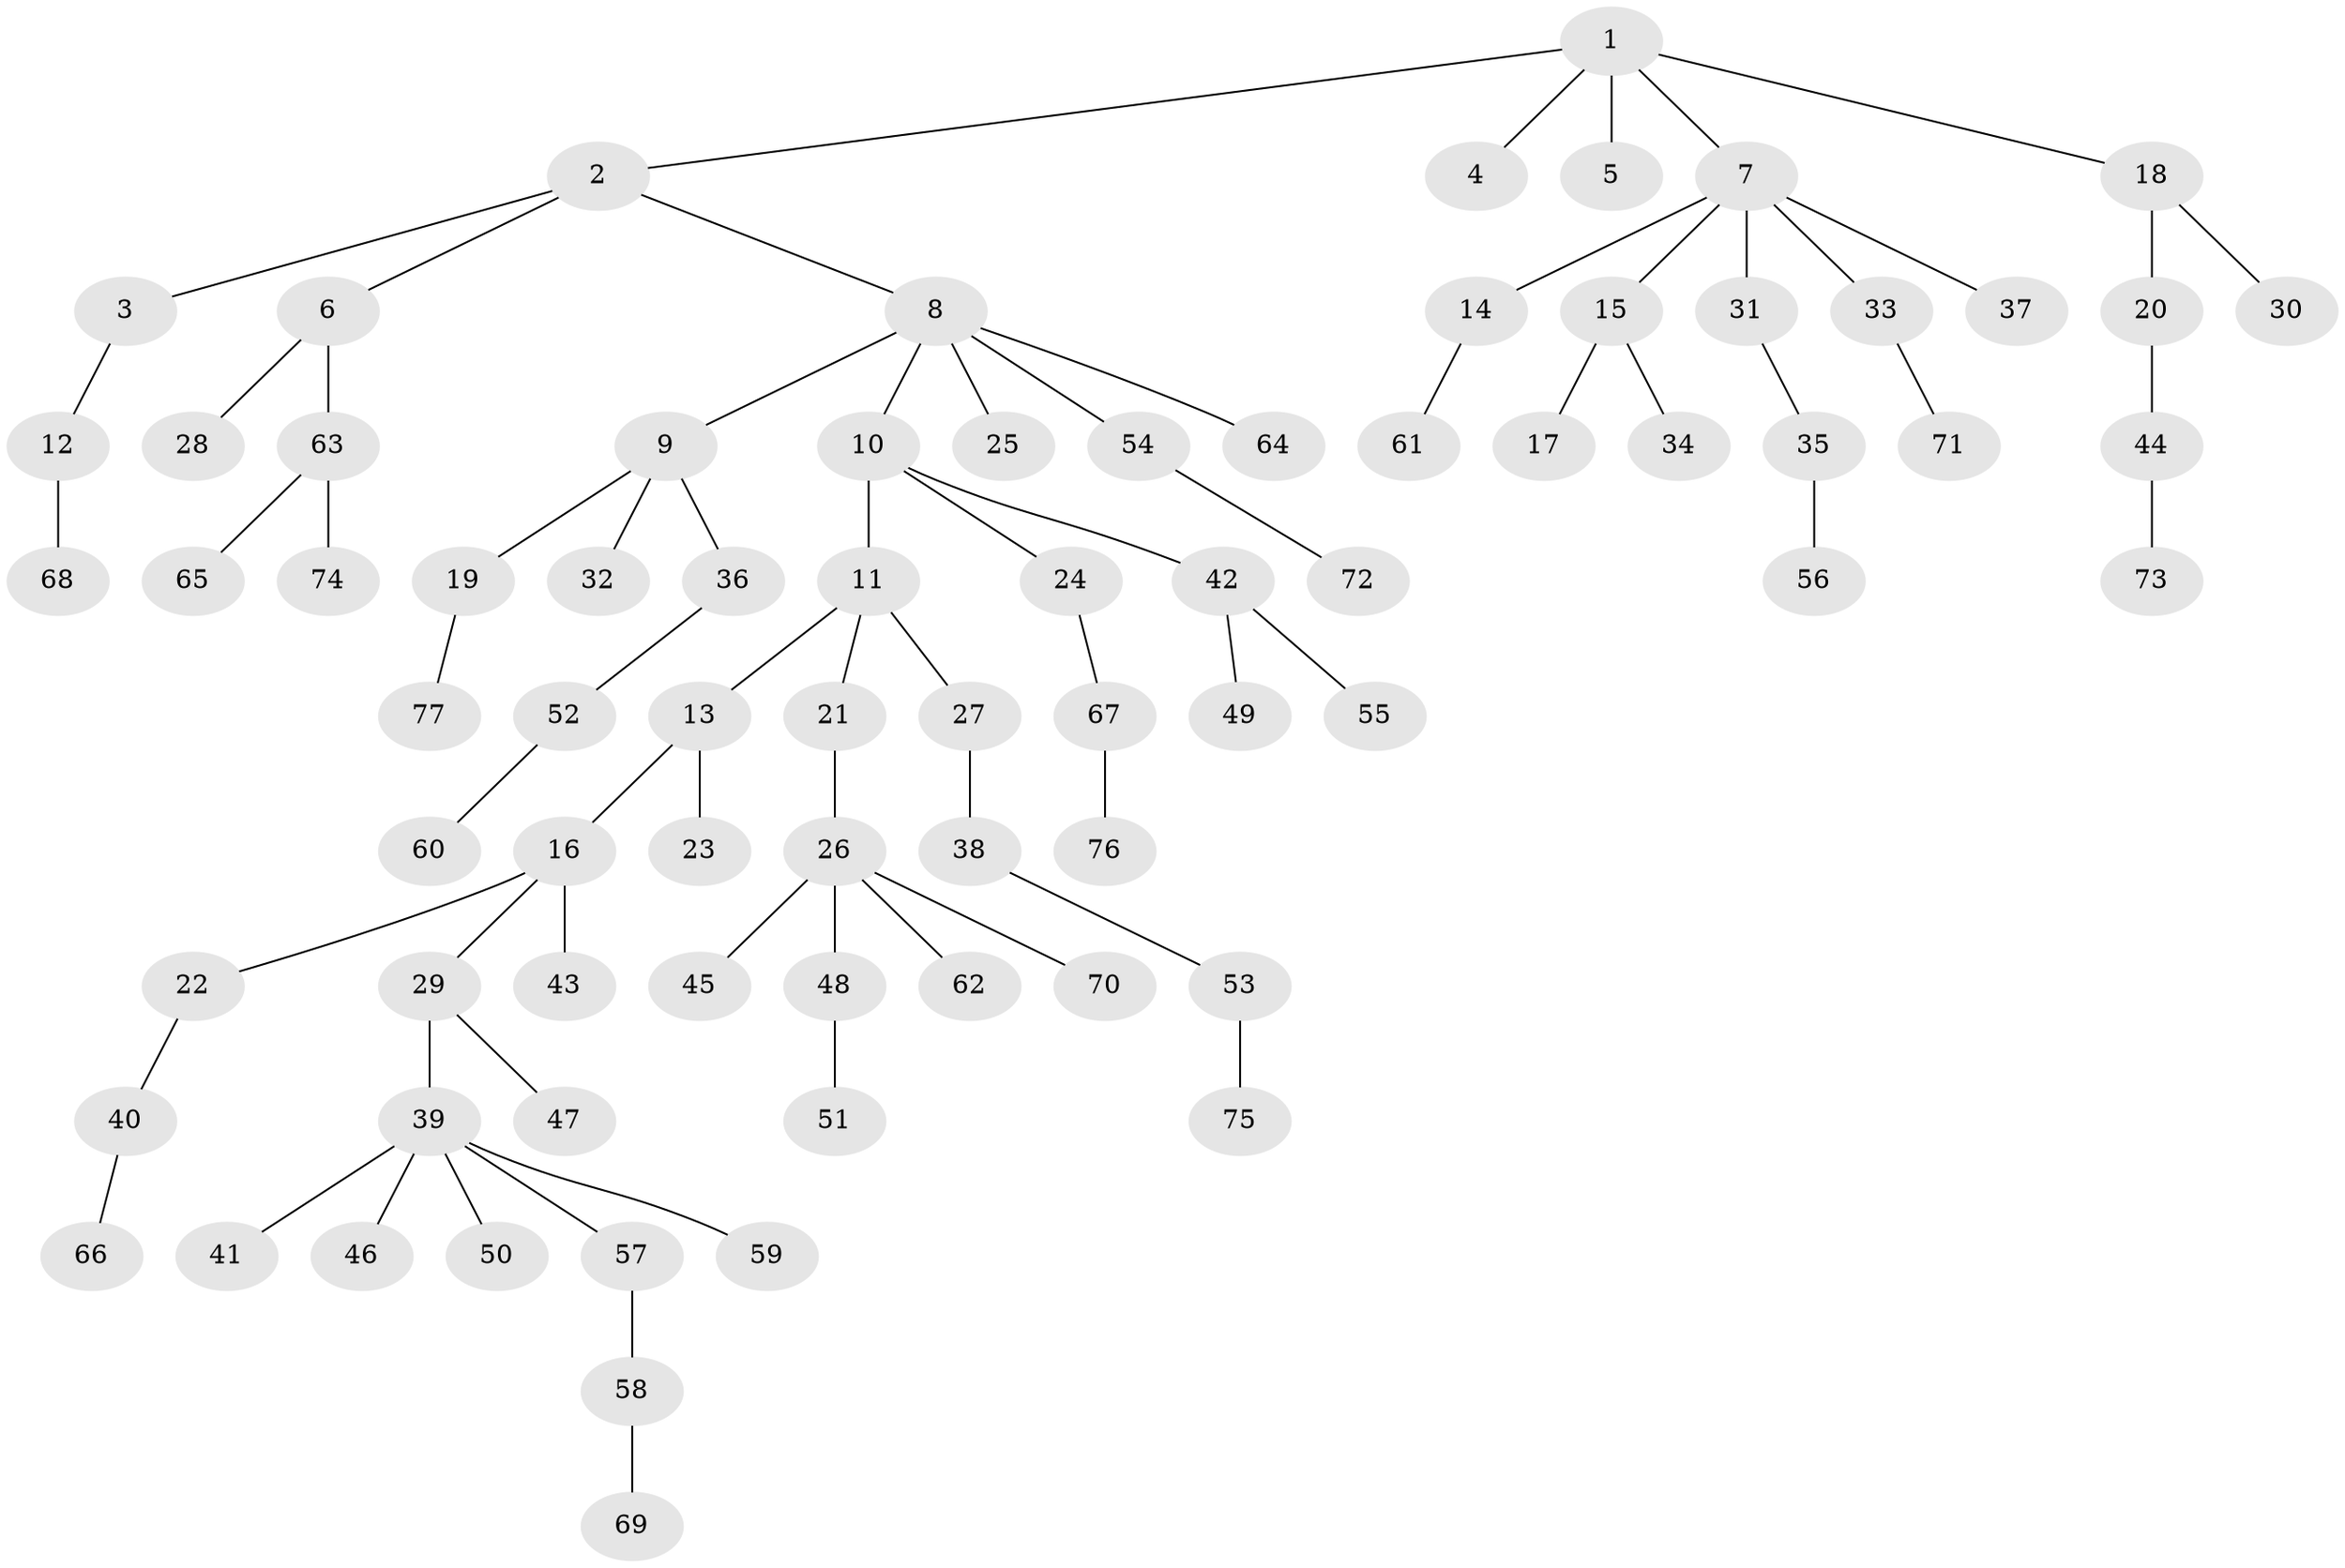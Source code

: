 // Generated by graph-tools (version 1.1) at 2025/02/03/09/25 03:02:25]
// undirected, 77 vertices, 76 edges
graph export_dot {
graph [start="1"]
  node [color=gray90,style=filled];
  1;
  2;
  3;
  4;
  5;
  6;
  7;
  8;
  9;
  10;
  11;
  12;
  13;
  14;
  15;
  16;
  17;
  18;
  19;
  20;
  21;
  22;
  23;
  24;
  25;
  26;
  27;
  28;
  29;
  30;
  31;
  32;
  33;
  34;
  35;
  36;
  37;
  38;
  39;
  40;
  41;
  42;
  43;
  44;
  45;
  46;
  47;
  48;
  49;
  50;
  51;
  52;
  53;
  54;
  55;
  56;
  57;
  58;
  59;
  60;
  61;
  62;
  63;
  64;
  65;
  66;
  67;
  68;
  69;
  70;
  71;
  72;
  73;
  74;
  75;
  76;
  77;
  1 -- 2;
  1 -- 4;
  1 -- 5;
  1 -- 7;
  1 -- 18;
  2 -- 3;
  2 -- 6;
  2 -- 8;
  3 -- 12;
  6 -- 28;
  6 -- 63;
  7 -- 14;
  7 -- 15;
  7 -- 31;
  7 -- 33;
  7 -- 37;
  8 -- 9;
  8 -- 10;
  8 -- 25;
  8 -- 54;
  8 -- 64;
  9 -- 19;
  9 -- 32;
  9 -- 36;
  10 -- 11;
  10 -- 24;
  10 -- 42;
  11 -- 13;
  11 -- 21;
  11 -- 27;
  12 -- 68;
  13 -- 16;
  13 -- 23;
  14 -- 61;
  15 -- 17;
  15 -- 34;
  16 -- 22;
  16 -- 29;
  16 -- 43;
  18 -- 20;
  18 -- 30;
  19 -- 77;
  20 -- 44;
  21 -- 26;
  22 -- 40;
  24 -- 67;
  26 -- 45;
  26 -- 48;
  26 -- 62;
  26 -- 70;
  27 -- 38;
  29 -- 39;
  29 -- 47;
  31 -- 35;
  33 -- 71;
  35 -- 56;
  36 -- 52;
  38 -- 53;
  39 -- 41;
  39 -- 46;
  39 -- 50;
  39 -- 57;
  39 -- 59;
  40 -- 66;
  42 -- 49;
  42 -- 55;
  44 -- 73;
  48 -- 51;
  52 -- 60;
  53 -- 75;
  54 -- 72;
  57 -- 58;
  58 -- 69;
  63 -- 65;
  63 -- 74;
  67 -- 76;
}
